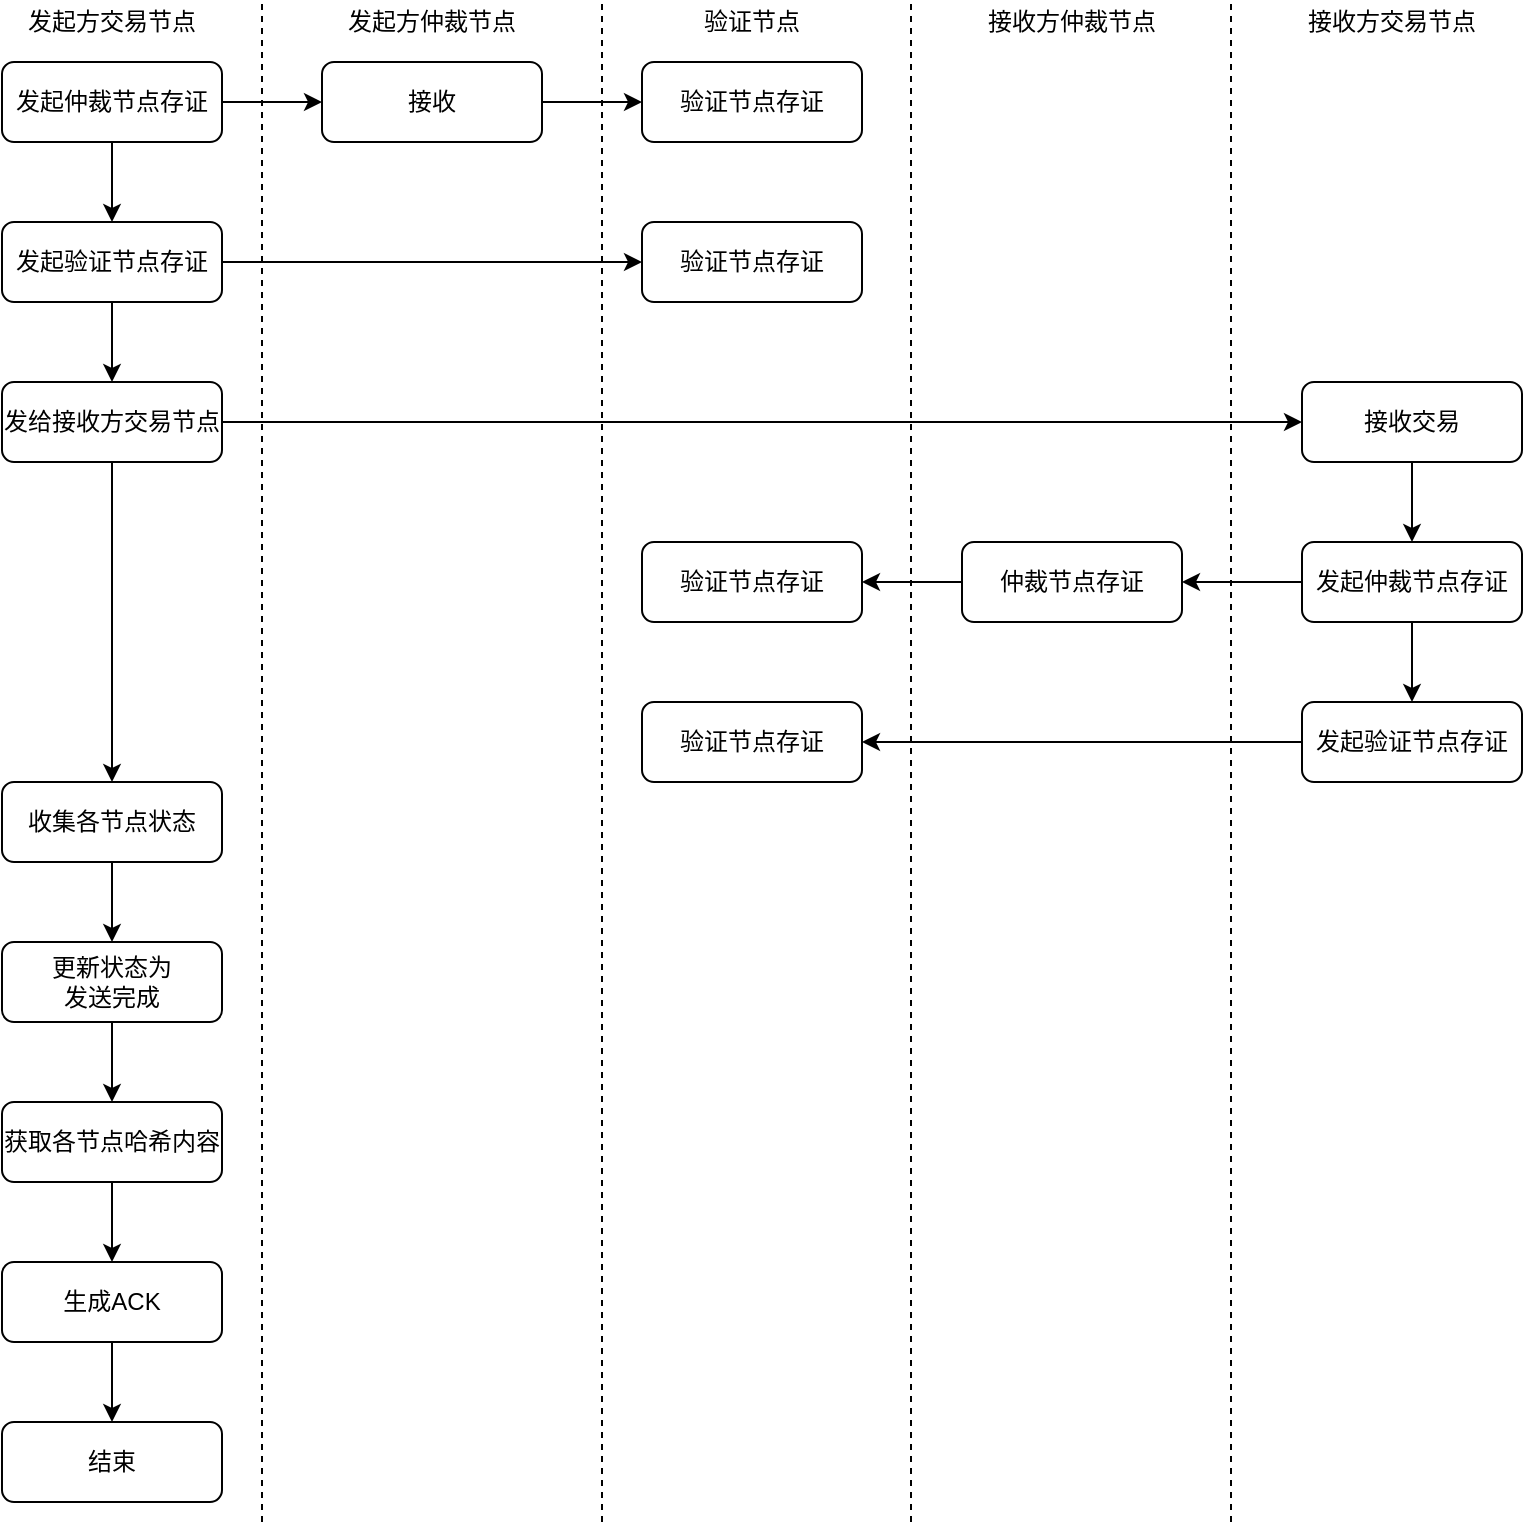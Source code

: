 <mxfile version="14.9.5" type="github">
  <diagram id="1faZD8WGENGasxZAvqAO" name="第 1 页">
    <mxGraphModel dx="1422" dy="794" grid="1" gridSize="10" guides="1" tooltips="1" connect="1" arrows="1" fold="1" page="1" pageScale="1" pageWidth="827" pageHeight="1169" math="0" shadow="0">
      <root>
        <mxCell id="0" />
        <mxCell id="1" parent="0" />
        <mxCell id="pw73F6XlvNSdIctJPHta-2" value="发起方交易节点" style="text;html=1;strokeColor=none;fillColor=none;align=center;verticalAlign=middle;whiteSpace=wrap;rounded=0;" vertex="1" parent="1">
          <mxGeometry x="40" y="50" width="110" height="20" as="geometry" />
        </mxCell>
        <mxCell id="pw73F6XlvNSdIctJPHta-3" value="发起方仲裁节点" style="text;html=1;strokeColor=none;fillColor=none;align=center;verticalAlign=middle;whiteSpace=wrap;rounded=0;" vertex="1" parent="1">
          <mxGeometry x="200" y="50" width="110" height="20" as="geometry" />
        </mxCell>
        <mxCell id="pw73F6XlvNSdIctJPHta-4" value="验证节点" style="text;html=1;strokeColor=none;fillColor=none;align=center;verticalAlign=middle;whiteSpace=wrap;rounded=0;" vertex="1" parent="1">
          <mxGeometry x="360" y="50" width="110" height="20" as="geometry" />
        </mxCell>
        <mxCell id="pw73F6XlvNSdIctJPHta-5" value="接收方仲裁节点" style="text;html=1;strokeColor=none;fillColor=none;align=center;verticalAlign=middle;whiteSpace=wrap;rounded=0;" vertex="1" parent="1">
          <mxGeometry x="520" y="50" width="110" height="20" as="geometry" />
        </mxCell>
        <mxCell id="pw73F6XlvNSdIctJPHta-6" value="接收方交易节点" style="text;html=1;strokeColor=none;fillColor=none;align=center;verticalAlign=middle;whiteSpace=wrap;rounded=0;" vertex="1" parent="1">
          <mxGeometry x="680" y="50" width="110" height="20" as="geometry" />
        </mxCell>
        <mxCell id="pw73F6XlvNSdIctJPHta-7" value="" style="endArrow=none;dashed=1;html=1;" edge="1" parent="1">
          <mxGeometry width="50" height="50" relative="1" as="geometry">
            <mxPoint x="170" y="810" as="sourcePoint" />
            <mxPoint x="170" y="50" as="targetPoint" />
          </mxGeometry>
        </mxCell>
        <mxCell id="pw73F6XlvNSdIctJPHta-8" value="" style="endArrow=none;dashed=1;html=1;" edge="1" parent="1">
          <mxGeometry width="50" height="50" relative="1" as="geometry">
            <mxPoint x="340" y="810" as="sourcePoint" />
            <mxPoint x="340" y="50" as="targetPoint" />
          </mxGeometry>
        </mxCell>
        <mxCell id="pw73F6XlvNSdIctJPHta-9" value="" style="endArrow=none;dashed=1;html=1;" edge="1" parent="1">
          <mxGeometry width="50" height="50" relative="1" as="geometry">
            <mxPoint x="494.5" y="810" as="sourcePoint" />
            <mxPoint x="494.5" y="50" as="targetPoint" />
          </mxGeometry>
        </mxCell>
        <mxCell id="pw73F6XlvNSdIctJPHta-10" value="" style="endArrow=none;dashed=1;html=1;" edge="1" parent="1">
          <mxGeometry width="50" height="50" relative="1" as="geometry">
            <mxPoint x="654.5" y="810" as="sourcePoint" />
            <mxPoint x="654.5" y="50" as="targetPoint" />
          </mxGeometry>
        </mxCell>
        <mxCell id="pw73F6XlvNSdIctJPHta-13" style="edgeStyle=orthogonalEdgeStyle;rounded=0;orthogonalLoop=1;jettySize=auto;html=1;exitX=1;exitY=0.5;exitDx=0;exitDy=0;" edge="1" parent="1" source="pw73F6XlvNSdIctJPHta-11" target="pw73F6XlvNSdIctJPHta-12">
          <mxGeometry relative="1" as="geometry" />
        </mxCell>
        <mxCell id="pw73F6XlvNSdIctJPHta-16" style="edgeStyle=orthogonalEdgeStyle;rounded=0;orthogonalLoop=1;jettySize=auto;html=1;exitX=0.5;exitY=1;exitDx=0;exitDy=0;" edge="1" parent="1" source="pw73F6XlvNSdIctJPHta-11" target="pw73F6XlvNSdIctJPHta-15">
          <mxGeometry relative="1" as="geometry" />
        </mxCell>
        <mxCell id="pw73F6XlvNSdIctJPHta-11" value="发起仲裁节点存证" style="rounded=1;whiteSpace=wrap;html=1;" vertex="1" parent="1">
          <mxGeometry x="40" y="80" width="110" height="40" as="geometry" />
        </mxCell>
        <mxCell id="pw73F6XlvNSdIctJPHta-47" style="edgeStyle=orthogonalEdgeStyle;rounded=0;orthogonalLoop=1;jettySize=auto;html=1;exitX=1;exitY=0.5;exitDx=0;exitDy=0;" edge="1" parent="1" source="pw73F6XlvNSdIctJPHta-12" target="pw73F6XlvNSdIctJPHta-46">
          <mxGeometry relative="1" as="geometry" />
        </mxCell>
        <mxCell id="pw73F6XlvNSdIctJPHta-12" value="接收" style="rounded=1;whiteSpace=wrap;html=1;" vertex="1" parent="1">
          <mxGeometry x="200" y="80" width="110" height="40" as="geometry" />
        </mxCell>
        <mxCell id="pw73F6XlvNSdIctJPHta-18" style="edgeStyle=orthogonalEdgeStyle;rounded=0;orthogonalLoop=1;jettySize=auto;html=1;exitX=1;exitY=0.5;exitDx=0;exitDy=0;" edge="1" parent="1" source="pw73F6XlvNSdIctJPHta-15" target="pw73F6XlvNSdIctJPHta-17">
          <mxGeometry relative="1" as="geometry" />
        </mxCell>
        <mxCell id="pw73F6XlvNSdIctJPHta-21" style="edgeStyle=orthogonalEdgeStyle;rounded=0;orthogonalLoop=1;jettySize=auto;html=1;exitX=0.5;exitY=1;exitDx=0;exitDy=0;" edge="1" parent="1" source="pw73F6XlvNSdIctJPHta-15" target="pw73F6XlvNSdIctJPHta-20">
          <mxGeometry relative="1" as="geometry" />
        </mxCell>
        <mxCell id="pw73F6XlvNSdIctJPHta-15" value="发起验证节点存证" style="rounded=1;whiteSpace=wrap;html=1;" vertex="1" parent="1">
          <mxGeometry x="40" y="160" width="110" height="40" as="geometry" />
        </mxCell>
        <mxCell id="pw73F6XlvNSdIctJPHta-17" value="验证节点存证" style="rounded=1;whiteSpace=wrap;html=1;" vertex="1" parent="1">
          <mxGeometry x="360" y="160" width="110" height="40" as="geometry" />
        </mxCell>
        <mxCell id="pw73F6XlvNSdIctJPHta-23" style="edgeStyle=orthogonalEdgeStyle;rounded=0;orthogonalLoop=1;jettySize=auto;html=1;exitX=1;exitY=0.5;exitDx=0;exitDy=0;" edge="1" parent="1" source="pw73F6XlvNSdIctJPHta-20" target="pw73F6XlvNSdIctJPHta-22">
          <mxGeometry relative="1" as="geometry" />
        </mxCell>
        <mxCell id="pw73F6XlvNSdIctJPHta-37" style="edgeStyle=orthogonalEdgeStyle;rounded=0;orthogonalLoop=1;jettySize=auto;html=1;exitX=0.5;exitY=1;exitDx=0;exitDy=0;" edge="1" parent="1" source="pw73F6XlvNSdIctJPHta-20" target="pw73F6XlvNSdIctJPHta-36">
          <mxGeometry relative="1" as="geometry" />
        </mxCell>
        <mxCell id="pw73F6XlvNSdIctJPHta-20" value="发给接收方交易节点" style="rounded=1;whiteSpace=wrap;html=1;" vertex="1" parent="1">
          <mxGeometry x="40" y="240" width="110" height="40" as="geometry" />
        </mxCell>
        <mxCell id="pw73F6XlvNSdIctJPHta-25" style="edgeStyle=orthogonalEdgeStyle;rounded=0;orthogonalLoop=1;jettySize=auto;html=1;exitX=0.5;exitY=1;exitDx=0;exitDy=0;" edge="1" parent="1" source="pw73F6XlvNSdIctJPHta-22" target="pw73F6XlvNSdIctJPHta-24">
          <mxGeometry relative="1" as="geometry" />
        </mxCell>
        <mxCell id="pw73F6XlvNSdIctJPHta-22" value="接收交易" style="rounded=1;whiteSpace=wrap;html=1;" vertex="1" parent="1">
          <mxGeometry x="690" y="240" width="110" height="40" as="geometry" />
        </mxCell>
        <mxCell id="pw73F6XlvNSdIctJPHta-27" style="edgeStyle=orthogonalEdgeStyle;rounded=0;orthogonalLoop=1;jettySize=auto;html=1;exitX=0;exitY=0.5;exitDx=0;exitDy=0;" edge="1" parent="1" source="pw73F6XlvNSdIctJPHta-24" target="pw73F6XlvNSdIctJPHta-26">
          <mxGeometry relative="1" as="geometry" />
        </mxCell>
        <mxCell id="pw73F6XlvNSdIctJPHta-30" style="edgeStyle=orthogonalEdgeStyle;rounded=0;orthogonalLoop=1;jettySize=auto;html=1;exitX=0.5;exitY=1;exitDx=0;exitDy=0;" edge="1" parent="1" source="pw73F6XlvNSdIctJPHta-24" target="pw73F6XlvNSdIctJPHta-29">
          <mxGeometry relative="1" as="geometry" />
        </mxCell>
        <mxCell id="pw73F6XlvNSdIctJPHta-24" value="发起仲裁节点存证" style="rounded=1;whiteSpace=wrap;html=1;" vertex="1" parent="1">
          <mxGeometry x="690" y="320" width="110" height="40" as="geometry" />
        </mxCell>
        <mxCell id="pw73F6XlvNSdIctJPHta-49" style="edgeStyle=orthogonalEdgeStyle;rounded=0;orthogonalLoop=1;jettySize=auto;html=1;exitX=0;exitY=0.5;exitDx=0;exitDy=0;" edge="1" parent="1" source="pw73F6XlvNSdIctJPHta-26" target="pw73F6XlvNSdIctJPHta-48">
          <mxGeometry relative="1" as="geometry" />
        </mxCell>
        <mxCell id="pw73F6XlvNSdIctJPHta-26" value="仲裁节点存证" style="rounded=1;whiteSpace=wrap;html=1;" vertex="1" parent="1">
          <mxGeometry x="520" y="320" width="110" height="40" as="geometry" />
        </mxCell>
        <mxCell id="pw73F6XlvNSdIctJPHta-32" style="edgeStyle=orthogonalEdgeStyle;rounded=0;orthogonalLoop=1;jettySize=auto;html=1;exitX=0;exitY=0.5;exitDx=0;exitDy=0;" edge="1" parent="1" source="pw73F6XlvNSdIctJPHta-29" target="pw73F6XlvNSdIctJPHta-31">
          <mxGeometry relative="1" as="geometry" />
        </mxCell>
        <mxCell id="pw73F6XlvNSdIctJPHta-29" value="发起验证节点存证" style="rounded=1;whiteSpace=wrap;html=1;" vertex="1" parent="1">
          <mxGeometry x="690" y="400" width="110" height="40" as="geometry" />
        </mxCell>
        <mxCell id="pw73F6XlvNSdIctJPHta-31" value="验证节点存证" style="rounded=1;whiteSpace=wrap;html=1;" vertex="1" parent="1">
          <mxGeometry x="360" y="400" width="110" height="40" as="geometry" />
        </mxCell>
        <mxCell id="pw73F6XlvNSdIctJPHta-39" style="edgeStyle=orthogonalEdgeStyle;rounded=0;orthogonalLoop=1;jettySize=auto;html=1;exitX=0.5;exitY=1;exitDx=0;exitDy=0;" edge="1" parent="1" source="pw73F6XlvNSdIctJPHta-36" target="pw73F6XlvNSdIctJPHta-38">
          <mxGeometry relative="1" as="geometry" />
        </mxCell>
        <mxCell id="pw73F6XlvNSdIctJPHta-36" value="收集各节点状态" style="rounded=1;whiteSpace=wrap;html=1;" vertex="1" parent="1">
          <mxGeometry x="40" y="440" width="110" height="40" as="geometry" />
        </mxCell>
        <mxCell id="pw73F6XlvNSdIctJPHta-41" style="edgeStyle=orthogonalEdgeStyle;rounded=0;orthogonalLoop=1;jettySize=auto;html=1;exitX=0.5;exitY=1;exitDx=0;exitDy=0;" edge="1" parent="1" source="pw73F6XlvNSdIctJPHta-38" target="pw73F6XlvNSdIctJPHta-40">
          <mxGeometry relative="1" as="geometry" />
        </mxCell>
        <mxCell id="pw73F6XlvNSdIctJPHta-38" value="更新状态为&lt;br&gt;发送完成" style="rounded=1;whiteSpace=wrap;html=1;" vertex="1" parent="1">
          <mxGeometry x="40" y="520" width="110" height="40" as="geometry" />
        </mxCell>
        <mxCell id="pw73F6XlvNSdIctJPHta-43" style="edgeStyle=orthogonalEdgeStyle;rounded=0;orthogonalLoop=1;jettySize=auto;html=1;exitX=0.5;exitY=1;exitDx=0;exitDy=0;" edge="1" parent="1" source="pw73F6XlvNSdIctJPHta-40" target="pw73F6XlvNSdIctJPHta-42">
          <mxGeometry relative="1" as="geometry" />
        </mxCell>
        <mxCell id="pw73F6XlvNSdIctJPHta-40" value="获取各节点哈希内容" style="rounded=1;whiteSpace=wrap;html=1;" vertex="1" parent="1">
          <mxGeometry x="40" y="600" width="110" height="40" as="geometry" />
        </mxCell>
        <mxCell id="pw73F6XlvNSdIctJPHta-45" style="edgeStyle=orthogonalEdgeStyle;rounded=0;orthogonalLoop=1;jettySize=auto;html=1;exitX=0.5;exitY=1;exitDx=0;exitDy=0;" edge="1" parent="1" source="pw73F6XlvNSdIctJPHta-42" target="pw73F6XlvNSdIctJPHta-44">
          <mxGeometry relative="1" as="geometry" />
        </mxCell>
        <mxCell id="pw73F6XlvNSdIctJPHta-42" value="生成ACK" style="rounded=1;whiteSpace=wrap;html=1;" vertex="1" parent="1">
          <mxGeometry x="40" y="680" width="110" height="40" as="geometry" />
        </mxCell>
        <mxCell id="pw73F6XlvNSdIctJPHta-44" value="结束" style="rounded=1;whiteSpace=wrap;html=1;" vertex="1" parent="1">
          <mxGeometry x="40" y="760" width="110" height="40" as="geometry" />
        </mxCell>
        <mxCell id="pw73F6XlvNSdIctJPHta-46" value="验证节点存证" style="rounded=1;whiteSpace=wrap;html=1;" vertex="1" parent="1">
          <mxGeometry x="360" y="80" width="110" height="40" as="geometry" />
        </mxCell>
        <mxCell id="pw73F6XlvNSdIctJPHta-48" value="验证节点存证" style="rounded=1;whiteSpace=wrap;html=1;" vertex="1" parent="1">
          <mxGeometry x="360" y="320" width="110" height="40" as="geometry" />
        </mxCell>
      </root>
    </mxGraphModel>
  </diagram>
</mxfile>
